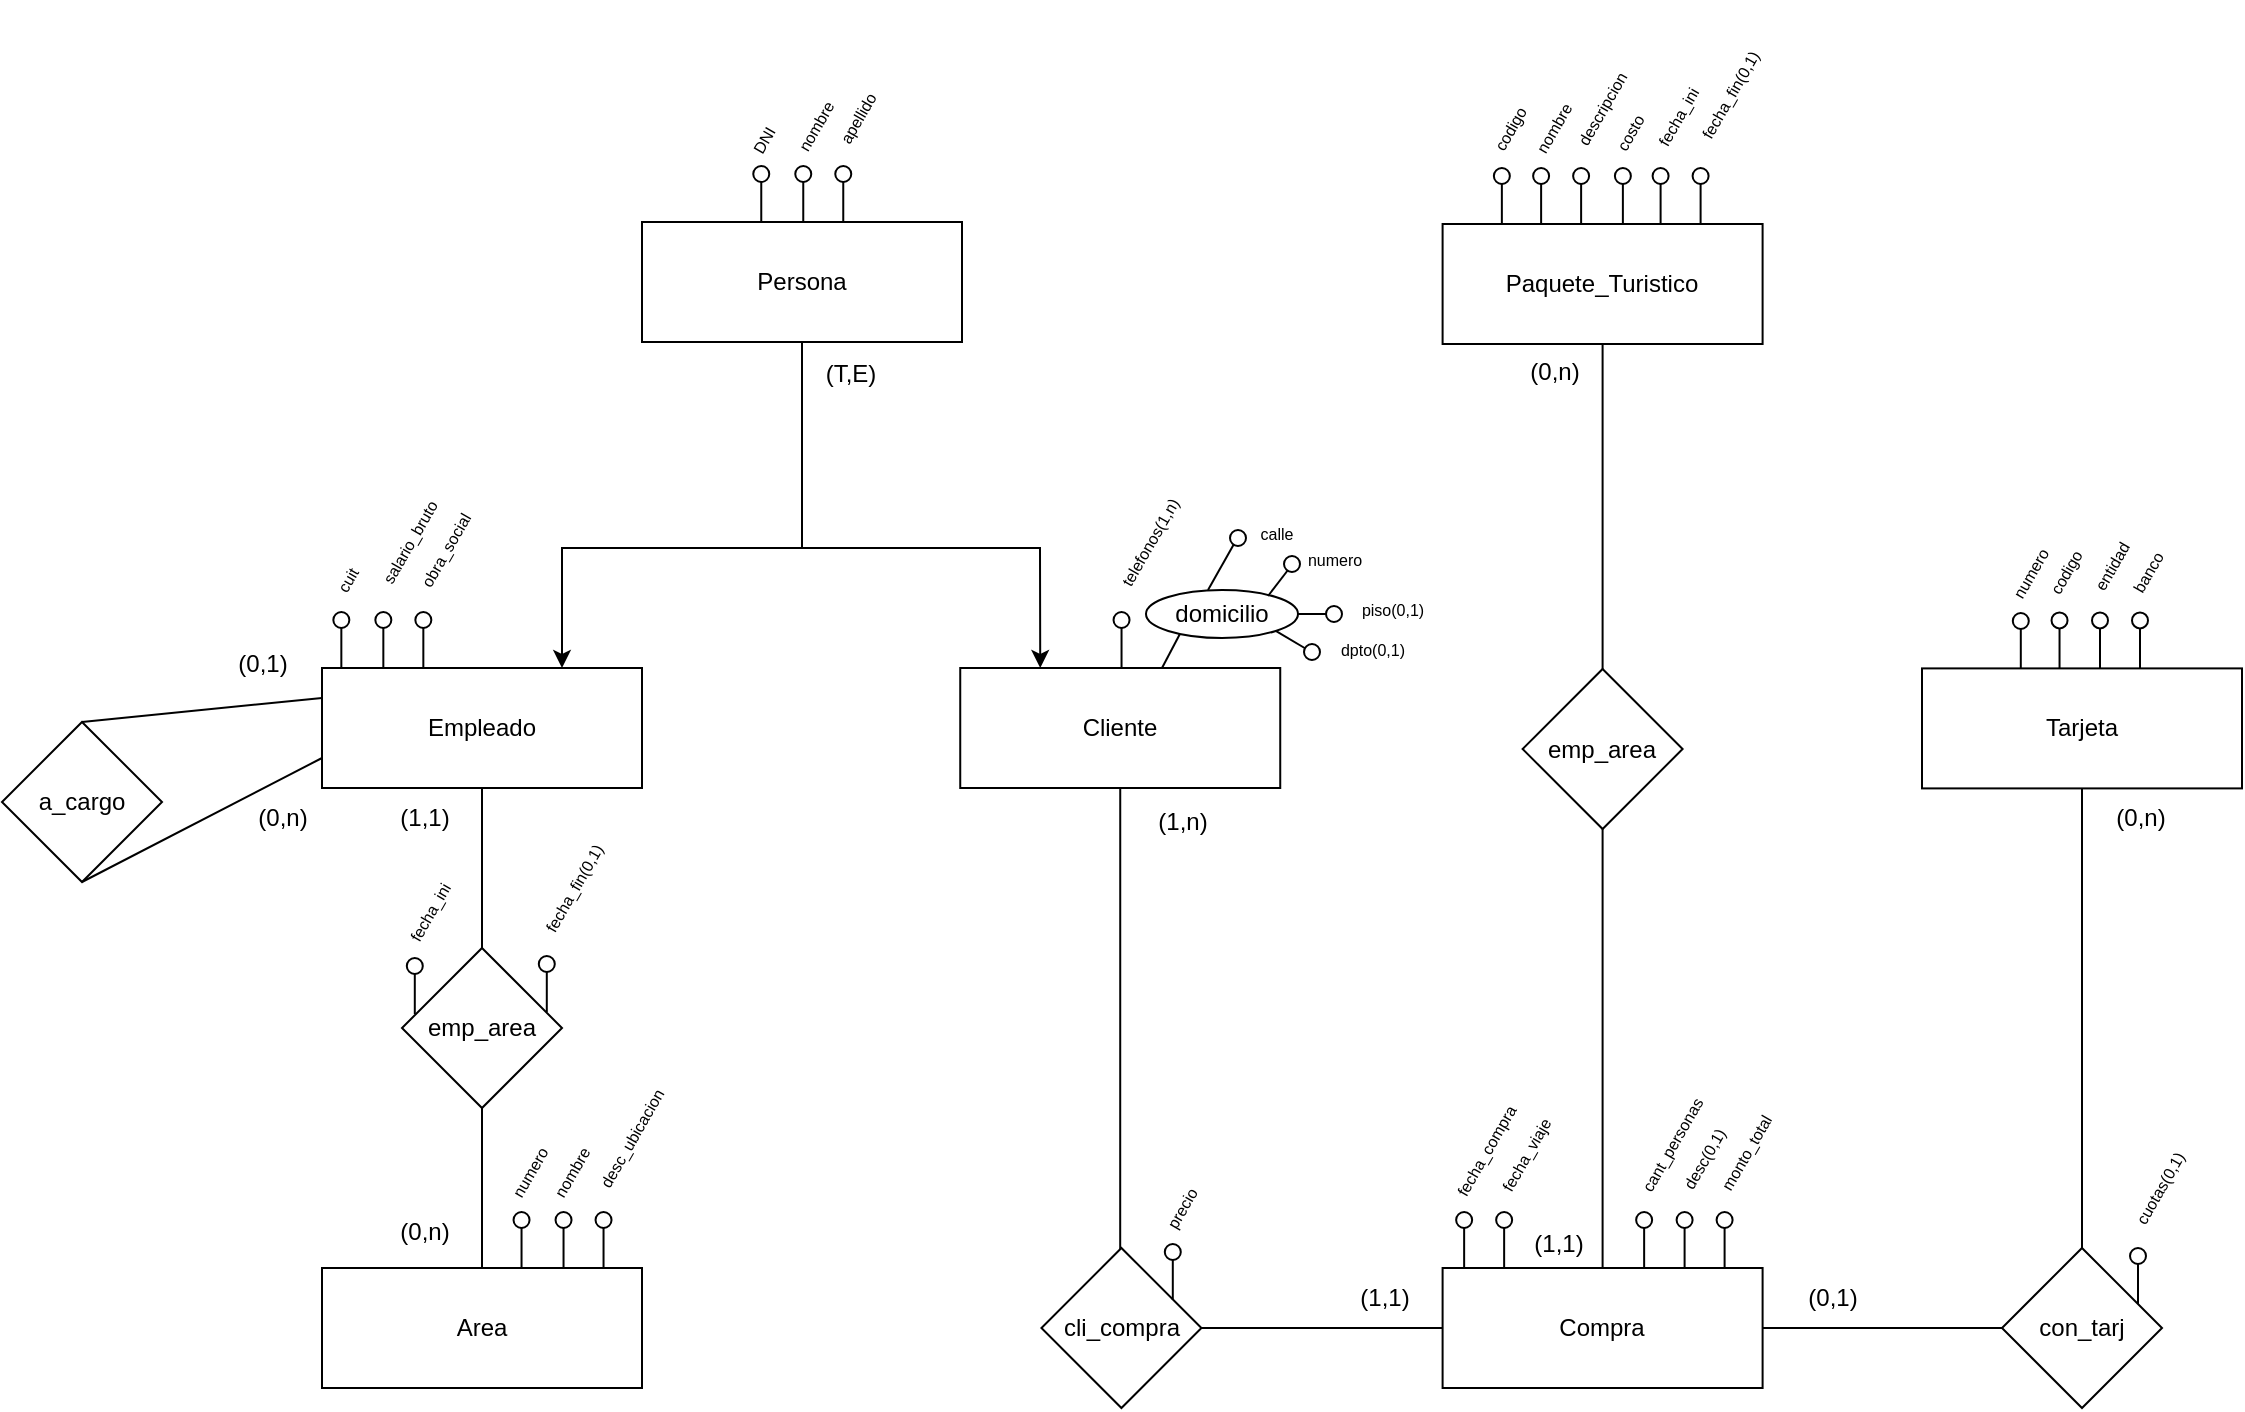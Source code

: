 <mxfile version="27.0.6">
  <diagram name="Page-1" id="GqUmpZvGIh4dHvEs5y8a">
    <mxGraphModel dx="1678" dy="2084" grid="1" gridSize="10" guides="1" tooltips="1" connect="1" arrows="1" fold="1" page="1" pageScale="1" pageWidth="850" pageHeight="1100" math="0" shadow="0">
      <root>
        <mxCell id="0" />
        <mxCell id="1" parent="0" />
        <mxCell id="zeorQwe3iclGi-jsm_hW-1" value="Persona" style="rounded=0;whiteSpace=wrap;html=1;" parent="1" vertex="1">
          <mxGeometry x="640.0" y="-823.0" width="160" height="60" as="geometry" />
        </mxCell>
        <mxCell id="zeorQwe3iclGi-jsm_hW-2" value="" style="group" parent="1" vertex="1" connectable="0">
          <mxGeometry x="695.63" y="-850.999" width="8" height="28" as="geometry" />
        </mxCell>
        <mxCell id="zeorQwe3iclGi-jsm_hW-3" value="" style="ellipse;whiteSpace=wrap;html=1;aspect=fixed;fillColor=light-dark(#FFFFFF,#FFFFFF);" parent="zeorQwe3iclGi-jsm_hW-2" vertex="1">
          <mxGeometry width="8" height="8" as="geometry" />
        </mxCell>
        <mxCell id="zeorQwe3iclGi-jsm_hW-4" style="edgeStyle=orthogonalEdgeStyle;rounded=0;orthogonalLoop=1;jettySize=auto;html=1;endArrow=none;startFill=0;" parent="zeorQwe3iclGi-jsm_hW-2" edge="1">
          <mxGeometry relative="1" as="geometry">
            <mxPoint x="4" y="28" as="targetPoint" />
            <mxPoint x="4" y="8" as="sourcePoint" />
          </mxGeometry>
        </mxCell>
        <mxCell id="zeorQwe3iclGi-jsm_hW-5" value="&lt;font style=&quot;font-size: 8px;&quot;&gt;DNI&lt;/font&gt;" style="text;html=1;align=center;verticalAlign=middle;resizable=0;points=[];autosize=1;strokeColor=none;fillColor=none;rotation=-60;" parent="1" vertex="1">
          <mxGeometry x="680.0" y="-878.999" width="40" height="30" as="geometry" />
        </mxCell>
        <mxCell id="zeorQwe3iclGi-jsm_hW-10" value="" style="group" parent="1" vertex="1" connectable="0">
          <mxGeometry x="716.63" y="-850.999" width="8" height="28" as="geometry" />
        </mxCell>
        <mxCell id="zeorQwe3iclGi-jsm_hW-11" value="" style="ellipse;whiteSpace=wrap;html=1;aspect=fixed;" parent="zeorQwe3iclGi-jsm_hW-10" vertex="1">
          <mxGeometry width="8" height="8" as="geometry" />
        </mxCell>
        <mxCell id="zeorQwe3iclGi-jsm_hW-12" style="edgeStyle=orthogonalEdgeStyle;rounded=0;orthogonalLoop=1;jettySize=auto;html=1;endArrow=none;startFill=0;" parent="zeorQwe3iclGi-jsm_hW-10" edge="1">
          <mxGeometry relative="1" as="geometry">
            <mxPoint x="4" y="28" as="targetPoint" />
            <mxPoint x="4" y="8" as="sourcePoint" />
          </mxGeometry>
        </mxCell>
        <mxCell id="zeorQwe3iclGi-jsm_hW-13" value="" style="group" parent="1" vertex="1" connectable="0">
          <mxGeometry x="736.63" y="-850.999" width="8" height="28" as="geometry" />
        </mxCell>
        <mxCell id="zeorQwe3iclGi-jsm_hW-14" value="" style="ellipse;whiteSpace=wrap;html=1;aspect=fixed;" parent="zeorQwe3iclGi-jsm_hW-13" vertex="1">
          <mxGeometry width="8" height="8" as="geometry" />
        </mxCell>
        <mxCell id="zeorQwe3iclGi-jsm_hW-15" style="edgeStyle=orthogonalEdgeStyle;rounded=0;orthogonalLoop=1;jettySize=auto;html=1;endArrow=none;startFill=0;" parent="zeorQwe3iclGi-jsm_hW-13" edge="1">
          <mxGeometry relative="1" as="geometry">
            <mxPoint x="4" y="28" as="targetPoint" />
            <mxPoint x="4" y="8" as="sourcePoint" />
          </mxGeometry>
        </mxCell>
        <mxCell id="zeorQwe3iclGi-jsm_hW-16" value="&lt;font style=&quot;font-size: 8px;&quot;&gt;nombre&lt;/font&gt;" style="text;html=1;align=center;verticalAlign=middle;resizable=0;points=[];autosize=1;strokeColor=none;fillColor=none;rotation=-60;" parent="1" vertex="1">
          <mxGeometry x="701.0" y="-886.019" width="50" height="30" as="geometry" />
        </mxCell>
        <mxCell id="zeorQwe3iclGi-jsm_hW-17" value="&lt;font style=&quot;font-size: 8px;&quot;&gt;apellido&lt;/font&gt;" style="text;html=1;align=center;verticalAlign=middle;resizable=0;points=[];autosize=1;strokeColor=none;fillColor=none;rotation=-60;" parent="1" vertex="1">
          <mxGeometry x="717.0" y="-889.999" width="60" height="30" as="geometry" />
        </mxCell>
        <mxCell id="SNxEm5c5hE_o6_JuFN__-121" style="edgeStyle=orthogonalEdgeStyle;rounded=0;orthogonalLoop=1;jettySize=auto;html=1;entryX=0.5;entryY=0;entryDx=0;entryDy=0;endArrow=none;startFill=0;" edge="1" parent="1" source="SNxEm5c5hE_o6_JuFN__-1" target="SNxEm5c5hE_o6_JuFN__-120">
          <mxGeometry relative="1" as="geometry" />
        </mxCell>
        <mxCell id="SNxEm5c5hE_o6_JuFN__-1" value="Paquete_Turistico" style="rounded=0;whiteSpace=wrap;html=1;" vertex="1" parent="1">
          <mxGeometry x="1040.3" y="-822" width="160" height="60" as="geometry" />
        </mxCell>
        <mxCell id="SNxEm5c5hE_o6_JuFN__-2" value="" style="group" vertex="1" connectable="0" parent="1">
          <mxGeometry x="1065.93" y="-849.999" width="8" height="28" as="geometry" />
        </mxCell>
        <mxCell id="SNxEm5c5hE_o6_JuFN__-3" value="" style="ellipse;whiteSpace=wrap;html=1;aspect=fixed;fillColor=light-dark(#FFFFFF,#FFFFFF);" vertex="1" parent="SNxEm5c5hE_o6_JuFN__-2">
          <mxGeometry width="8" height="8" as="geometry" />
        </mxCell>
        <mxCell id="SNxEm5c5hE_o6_JuFN__-4" style="edgeStyle=orthogonalEdgeStyle;rounded=0;orthogonalLoop=1;jettySize=auto;html=1;endArrow=none;startFill=0;" edge="1" parent="SNxEm5c5hE_o6_JuFN__-2">
          <mxGeometry relative="1" as="geometry">
            <mxPoint x="4" y="28" as="targetPoint" />
            <mxPoint x="4" y="8" as="sourcePoint" />
          </mxGeometry>
        </mxCell>
        <mxCell id="SNxEm5c5hE_o6_JuFN__-5" value="&lt;font style=&quot;font-size: 8px;&quot;&gt;codigo&lt;/font&gt;" style="text;html=1;align=center;verticalAlign=middle;resizable=0;points=[];autosize=1;strokeColor=none;fillColor=none;rotation=-60;" vertex="1" parent="1">
          <mxGeometry x="1048.3" y="-884.999" width="50" height="30" as="geometry" />
        </mxCell>
        <mxCell id="SNxEm5c5hE_o6_JuFN__-6" value="" style="group" vertex="1" connectable="0" parent="1">
          <mxGeometry x="1085.56" y="-849.999" width="8" height="28" as="geometry" />
        </mxCell>
        <mxCell id="SNxEm5c5hE_o6_JuFN__-7" value="" style="ellipse;whiteSpace=wrap;html=1;aspect=fixed;" vertex="1" parent="SNxEm5c5hE_o6_JuFN__-6">
          <mxGeometry width="8" height="8" as="geometry" />
        </mxCell>
        <mxCell id="SNxEm5c5hE_o6_JuFN__-8" style="edgeStyle=orthogonalEdgeStyle;rounded=0;orthogonalLoop=1;jettySize=auto;html=1;endArrow=none;startFill=0;" edge="1" parent="SNxEm5c5hE_o6_JuFN__-6">
          <mxGeometry relative="1" as="geometry">
            <mxPoint x="4" y="28" as="targetPoint" />
            <mxPoint x="4" y="8" as="sourcePoint" />
          </mxGeometry>
        </mxCell>
        <mxCell id="SNxEm5c5hE_o6_JuFN__-9" value="" style="group" vertex="1" connectable="0" parent="1">
          <mxGeometry x="1105.56" y="-849.999" width="8" height="28" as="geometry" />
        </mxCell>
        <mxCell id="SNxEm5c5hE_o6_JuFN__-10" value="" style="ellipse;whiteSpace=wrap;html=1;aspect=fixed;" vertex="1" parent="SNxEm5c5hE_o6_JuFN__-9">
          <mxGeometry width="8" height="8" as="geometry" />
        </mxCell>
        <mxCell id="SNxEm5c5hE_o6_JuFN__-11" style="edgeStyle=orthogonalEdgeStyle;rounded=0;orthogonalLoop=1;jettySize=auto;html=1;endArrow=none;startFill=0;" edge="1" parent="SNxEm5c5hE_o6_JuFN__-9">
          <mxGeometry relative="1" as="geometry">
            <mxPoint x="4" y="28" as="targetPoint" />
            <mxPoint x="4" y="8" as="sourcePoint" />
          </mxGeometry>
        </mxCell>
        <mxCell id="SNxEm5c5hE_o6_JuFN__-12" value="&lt;font style=&quot;font-size: 8px;&quot;&gt;nombre&lt;/font&gt;" style="text;html=1;align=center;verticalAlign=middle;resizable=0;points=[];autosize=1;strokeColor=none;fillColor=none;rotation=-60;" vertex="1" parent="1">
          <mxGeometry x="1069.93" y="-885.019" width="50" height="30" as="geometry" />
        </mxCell>
        <mxCell id="SNxEm5c5hE_o6_JuFN__-13" value="&lt;font style=&quot;font-size: 8px;&quot;&gt;descripcion&lt;/font&gt;" style="text;html=1;align=center;verticalAlign=middle;resizable=0;points=[];autosize=1;strokeColor=none;fillColor=none;rotation=-60;" vertex="1" parent="1">
          <mxGeometry x="1079.3" y="-894.999" width="80" height="30" as="geometry" />
        </mxCell>
        <mxCell id="SNxEm5c5hE_o6_JuFN__-14" value="" style="group" vertex="1" connectable="0" parent="1">
          <mxGeometry x="1126.44" y="-850.0" width="8" height="28" as="geometry" />
        </mxCell>
        <mxCell id="SNxEm5c5hE_o6_JuFN__-15" value="" style="ellipse;whiteSpace=wrap;html=1;aspect=fixed;" vertex="1" parent="SNxEm5c5hE_o6_JuFN__-14">
          <mxGeometry width="8" height="8" as="geometry" />
        </mxCell>
        <mxCell id="SNxEm5c5hE_o6_JuFN__-16" style="edgeStyle=orthogonalEdgeStyle;rounded=0;orthogonalLoop=1;jettySize=auto;html=1;endArrow=none;startFill=0;" edge="1" parent="SNxEm5c5hE_o6_JuFN__-14">
          <mxGeometry relative="1" as="geometry">
            <mxPoint x="4" y="28" as="targetPoint" />
            <mxPoint x="4" y="8" as="sourcePoint" />
          </mxGeometry>
        </mxCell>
        <mxCell id="SNxEm5c5hE_o6_JuFN__-17" value="&lt;font style=&quot;font-size: 8px;&quot;&gt;costo&lt;/font&gt;" style="text;html=1;align=center;verticalAlign=middle;resizable=0;points=[];autosize=1;strokeColor=none;fillColor=none;rotation=-60;" vertex="1" parent="1">
          <mxGeometry x="1108.3" y="-882.999" width="50" height="30" as="geometry" />
        </mxCell>
        <mxCell id="SNxEm5c5hE_o6_JuFN__-18" value="" style="group" vertex="1" connectable="0" parent="1">
          <mxGeometry x="1145.3" y="-850" width="8" height="28" as="geometry" />
        </mxCell>
        <mxCell id="SNxEm5c5hE_o6_JuFN__-19" value="" style="ellipse;whiteSpace=wrap;html=1;aspect=fixed;" vertex="1" parent="SNxEm5c5hE_o6_JuFN__-18">
          <mxGeometry width="8" height="8" as="geometry" />
        </mxCell>
        <mxCell id="SNxEm5c5hE_o6_JuFN__-20" style="edgeStyle=orthogonalEdgeStyle;rounded=0;orthogonalLoop=1;jettySize=auto;html=1;endArrow=none;startFill=0;" edge="1" parent="SNxEm5c5hE_o6_JuFN__-18">
          <mxGeometry relative="1" as="geometry">
            <mxPoint x="4" y="28" as="targetPoint" />
            <mxPoint x="4" y="8" as="sourcePoint" />
          </mxGeometry>
        </mxCell>
        <mxCell id="SNxEm5c5hE_o6_JuFN__-22" value="" style="group" vertex="1" connectable="0" parent="1">
          <mxGeometry x="1165.3" y="-850" width="8" height="28" as="geometry" />
        </mxCell>
        <mxCell id="SNxEm5c5hE_o6_JuFN__-23" value="" style="ellipse;whiteSpace=wrap;html=1;aspect=fixed;" vertex="1" parent="SNxEm5c5hE_o6_JuFN__-22">
          <mxGeometry width="8" height="8" as="geometry" />
        </mxCell>
        <mxCell id="SNxEm5c5hE_o6_JuFN__-24" style="edgeStyle=orthogonalEdgeStyle;rounded=0;orthogonalLoop=1;jettySize=auto;html=1;endArrow=none;startFill=0;" edge="1" parent="SNxEm5c5hE_o6_JuFN__-22">
          <mxGeometry relative="1" as="geometry">
            <mxPoint x="4" y="28" as="targetPoint" />
            <mxPoint x="4" y="8" as="sourcePoint" />
          </mxGeometry>
        </mxCell>
        <mxCell id="SNxEm5c5hE_o6_JuFN__-25" value="&lt;font style=&quot;font-size: 8px;&quot;&gt;fecha_ini&lt;/font&gt;" style="text;html=1;align=center;verticalAlign=middle;resizable=0;points=[];autosize=1;strokeColor=none;fillColor=none;rotation=-60;" vertex="1" parent="1">
          <mxGeometry x="1122.3" y="-890.999" width="70" height="30" as="geometry" />
        </mxCell>
        <mxCell id="SNxEm5c5hE_o6_JuFN__-26" value="&lt;font style=&quot;font-size: 8px;&quot;&gt;fecha_fin(0,1)&lt;/font&gt;" style="text;html=1;align=center;verticalAlign=middle;resizable=0;points=[];autosize=1;strokeColor=none;fillColor=none;rotation=-60;" vertex="1" parent="1">
          <mxGeometry x="1138.3" y="-901.999" width="90" height="30" as="geometry" />
        </mxCell>
        <mxCell id="SNxEm5c5hE_o6_JuFN__-27" value="Empleado" style="rounded=0;whiteSpace=wrap;html=1;" vertex="1" parent="1">
          <mxGeometry x="480" y="-600" width="160" height="60" as="geometry" />
        </mxCell>
        <mxCell id="SNxEm5c5hE_o6_JuFN__-28" value="" style="group" vertex="1" connectable="0" parent="1">
          <mxGeometry x="485.67" y="-627.998" width="8" height="28" as="geometry" />
        </mxCell>
        <mxCell id="SNxEm5c5hE_o6_JuFN__-29" value="" style="ellipse;whiteSpace=wrap;html=1;aspect=fixed;fillColor=light-dark(#FFFFFF,#FFFFFF);" vertex="1" parent="SNxEm5c5hE_o6_JuFN__-28">
          <mxGeometry width="8" height="8" as="geometry" />
        </mxCell>
        <mxCell id="SNxEm5c5hE_o6_JuFN__-30" style="edgeStyle=orthogonalEdgeStyle;rounded=0;orthogonalLoop=1;jettySize=auto;html=1;endArrow=none;startFill=0;" edge="1" parent="SNxEm5c5hE_o6_JuFN__-28">
          <mxGeometry relative="1" as="geometry">
            <mxPoint x="4" y="28" as="targetPoint" />
            <mxPoint x="4" y="8" as="sourcePoint" />
          </mxGeometry>
        </mxCell>
        <mxCell id="SNxEm5c5hE_o6_JuFN__-31" value="&lt;font style=&quot;font-size: 8px;&quot;&gt;cuit&lt;/font&gt;" style="text;html=1;align=center;verticalAlign=middle;resizable=0;points=[];autosize=1;strokeColor=none;fillColor=none;rotation=-60;" vertex="1" parent="1">
          <mxGeometry x="471.9" y="-658.998" width="40" height="30" as="geometry" />
        </mxCell>
        <mxCell id="SNxEm5c5hE_o6_JuFN__-32" value="" style="group" vertex="1" connectable="0" parent="1">
          <mxGeometry x="506.67" y="-627.998" width="8" height="28" as="geometry" />
        </mxCell>
        <mxCell id="SNxEm5c5hE_o6_JuFN__-33" value="" style="ellipse;whiteSpace=wrap;html=1;aspect=fixed;" vertex="1" parent="SNxEm5c5hE_o6_JuFN__-32">
          <mxGeometry width="8" height="8" as="geometry" />
        </mxCell>
        <mxCell id="SNxEm5c5hE_o6_JuFN__-34" style="edgeStyle=orthogonalEdgeStyle;rounded=0;orthogonalLoop=1;jettySize=auto;html=1;endArrow=none;startFill=0;" edge="1" parent="SNxEm5c5hE_o6_JuFN__-32">
          <mxGeometry relative="1" as="geometry">
            <mxPoint x="4" y="28" as="targetPoint" />
            <mxPoint x="4" y="8" as="sourcePoint" />
          </mxGeometry>
        </mxCell>
        <mxCell id="SNxEm5c5hE_o6_JuFN__-35" value="" style="group" vertex="1" connectable="0" parent="1">
          <mxGeometry x="526.67" y="-627.998" width="8" height="28" as="geometry" />
        </mxCell>
        <mxCell id="SNxEm5c5hE_o6_JuFN__-36" value="" style="ellipse;whiteSpace=wrap;html=1;aspect=fixed;" vertex="1" parent="SNxEm5c5hE_o6_JuFN__-35">
          <mxGeometry width="8" height="8" as="geometry" />
        </mxCell>
        <mxCell id="SNxEm5c5hE_o6_JuFN__-37" style="edgeStyle=orthogonalEdgeStyle;rounded=0;orthogonalLoop=1;jettySize=auto;html=1;endArrow=none;startFill=0;" edge="1" parent="SNxEm5c5hE_o6_JuFN__-35">
          <mxGeometry relative="1" as="geometry">
            <mxPoint x="4" y="28" as="targetPoint" />
            <mxPoint x="4" y="8" as="sourcePoint" />
          </mxGeometry>
        </mxCell>
        <mxCell id="SNxEm5c5hE_o6_JuFN__-38" value="&lt;font style=&quot;font-size: 8px;&quot;&gt;salario_bruto&lt;/font&gt;" style="text;html=1;align=center;verticalAlign=middle;resizable=0;points=[];autosize=1;strokeColor=none;fillColor=none;rotation=-60;" vertex="1" parent="1">
          <mxGeometry x="477.9" y="-677.998" width="90" height="30" as="geometry" />
        </mxCell>
        <mxCell id="SNxEm5c5hE_o6_JuFN__-39" value="&lt;font style=&quot;font-size: 8px;&quot;&gt;obra_social&lt;/font&gt;" style="text;html=1;align=center;verticalAlign=middle;resizable=0;points=[];autosize=1;strokeColor=none;fillColor=none;rotation=-60;" vertex="1" parent="1">
          <mxGeometry x="500.9" y="-673.998" width="80" height="30" as="geometry" />
        </mxCell>
        <mxCell id="SNxEm5c5hE_o6_JuFN__-44" style="edgeStyle=orthogonalEdgeStyle;rounded=0;orthogonalLoop=1;jettySize=auto;html=1;entryX=0.5;entryY=1;entryDx=0;entryDy=0;endArrow=none;startFill=0;" edge="1" parent="1" source="SNxEm5c5hE_o6_JuFN__-41" target="SNxEm5c5hE_o6_JuFN__-42">
          <mxGeometry relative="1" as="geometry" />
        </mxCell>
        <mxCell id="SNxEm5c5hE_o6_JuFN__-41" value="Area" style="rounded=0;whiteSpace=wrap;html=1;" vertex="1" parent="1">
          <mxGeometry x="480" y="-300" width="160" height="60" as="geometry" />
        </mxCell>
        <mxCell id="SNxEm5c5hE_o6_JuFN__-53" style="edgeStyle=orthogonalEdgeStyle;rounded=0;orthogonalLoop=1;jettySize=auto;html=1;entryX=0.5;entryY=1;entryDx=0;entryDy=0;endArrow=none;startFill=0;" edge="1" parent="1" source="SNxEm5c5hE_o6_JuFN__-42" target="SNxEm5c5hE_o6_JuFN__-27">
          <mxGeometry relative="1" as="geometry" />
        </mxCell>
        <mxCell id="SNxEm5c5hE_o6_JuFN__-42" value="emp_area" style="rhombus;whiteSpace=wrap;html=1;" vertex="1" parent="1">
          <mxGeometry x="520" y="-460" width="80" height="80" as="geometry" />
        </mxCell>
        <mxCell id="SNxEm5c5hE_o6_JuFN__-45" value="" style="group" vertex="1" connectable="0" parent="1">
          <mxGeometry x="588.4" y="-455.999" width="8" height="28" as="geometry" />
        </mxCell>
        <mxCell id="SNxEm5c5hE_o6_JuFN__-46" value="" style="ellipse;whiteSpace=wrap;html=1;aspect=fixed;" vertex="1" parent="SNxEm5c5hE_o6_JuFN__-45">
          <mxGeometry width="8" height="8" as="geometry" />
        </mxCell>
        <mxCell id="SNxEm5c5hE_o6_JuFN__-47" style="edgeStyle=orthogonalEdgeStyle;rounded=0;orthogonalLoop=1;jettySize=auto;html=1;endArrow=none;startFill=0;" edge="1" parent="SNxEm5c5hE_o6_JuFN__-45">
          <mxGeometry relative="1" as="geometry">
            <mxPoint x="4" y="28" as="targetPoint" />
            <mxPoint x="4" y="8" as="sourcePoint" />
          </mxGeometry>
        </mxCell>
        <mxCell id="SNxEm5c5hE_o6_JuFN__-48" value="" style="group" vertex="1" connectable="0" parent="1">
          <mxGeometry x="522.4" y="-454.999" width="8" height="28" as="geometry" />
        </mxCell>
        <mxCell id="SNxEm5c5hE_o6_JuFN__-49" value="" style="ellipse;whiteSpace=wrap;html=1;aspect=fixed;" vertex="1" parent="SNxEm5c5hE_o6_JuFN__-48">
          <mxGeometry width="8" height="8" as="geometry" />
        </mxCell>
        <mxCell id="SNxEm5c5hE_o6_JuFN__-50" style="edgeStyle=orthogonalEdgeStyle;rounded=0;orthogonalLoop=1;jettySize=auto;html=1;endArrow=none;startFill=0;" edge="1" parent="SNxEm5c5hE_o6_JuFN__-48">
          <mxGeometry relative="1" as="geometry">
            <mxPoint x="4" y="28" as="targetPoint" />
            <mxPoint x="4" y="8" as="sourcePoint" />
          </mxGeometry>
        </mxCell>
        <mxCell id="SNxEm5c5hE_o6_JuFN__-51" value="&lt;font style=&quot;font-size: 8px;&quot;&gt;fecha_ini&lt;/font&gt;" style="text;html=1;align=center;verticalAlign=middle;resizable=0;points=[];autosize=1;strokeColor=none;fillColor=none;rotation=-60;" vertex="1" parent="1">
          <mxGeometry x="498.0" y="-492.999" width="70" height="30" as="geometry" />
        </mxCell>
        <mxCell id="SNxEm5c5hE_o6_JuFN__-52" value="&lt;font style=&quot;font-size: 8px;&quot;&gt;fecha_fin(0,1)&lt;/font&gt;" style="text;html=1;align=center;verticalAlign=middle;resizable=0;points=[];autosize=1;strokeColor=none;fillColor=none;rotation=-60;" vertex="1" parent="1">
          <mxGeometry x="560.0" y="-504.999" width="90" height="30" as="geometry" />
        </mxCell>
        <mxCell id="SNxEm5c5hE_o6_JuFN__-54" value="" style="group" vertex="1" connectable="0" parent="1">
          <mxGeometry x="575.77" y="-327.999" width="8" height="28" as="geometry" />
        </mxCell>
        <mxCell id="SNxEm5c5hE_o6_JuFN__-55" value="" style="ellipse;whiteSpace=wrap;html=1;aspect=fixed;fillColor=light-dark(#FFFFFF,#FFFFFF);" vertex="1" parent="SNxEm5c5hE_o6_JuFN__-54">
          <mxGeometry width="8" height="8" as="geometry" />
        </mxCell>
        <mxCell id="SNxEm5c5hE_o6_JuFN__-56" style="edgeStyle=orthogonalEdgeStyle;rounded=0;orthogonalLoop=1;jettySize=auto;html=1;endArrow=none;startFill=0;" edge="1" parent="SNxEm5c5hE_o6_JuFN__-54">
          <mxGeometry relative="1" as="geometry">
            <mxPoint x="4" y="28" as="targetPoint" />
            <mxPoint x="4" y="8" as="sourcePoint" />
          </mxGeometry>
        </mxCell>
        <mxCell id="SNxEm5c5hE_o6_JuFN__-57" value="&lt;font style=&quot;font-size: 8px;&quot;&gt;numero&lt;/font&gt;" style="text;html=1;align=center;verticalAlign=middle;resizable=0;points=[];autosize=1;strokeColor=none;fillColor=none;rotation=-60;" vertex="1" parent="1">
          <mxGeometry x="558.0" y="-362.999" width="50" height="30" as="geometry" />
        </mxCell>
        <mxCell id="SNxEm5c5hE_o6_JuFN__-58" value="" style="group" vertex="1" connectable="0" parent="1">
          <mxGeometry x="596.77" y="-327.999" width="8" height="28" as="geometry" />
        </mxCell>
        <mxCell id="SNxEm5c5hE_o6_JuFN__-59" value="" style="ellipse;whiteSpace=wrap;html=1;aspect=fixed;fillColor=light-dark(#FFFFFF,#FFFFFF);" vertex="1" parent="SNxEm5c5hE_o6_JuFN__-58">
          <mxGeometry width="8" height="8" as="geometry" />
        </mxCell>
        <mxCell id="SNxEm5c5hE_o6_JuFN__-60" style="edgeStyle=orthogonalEdgeStyle;rounded=0;orthogonalLoop=1;jettySize=auto;html=1;endArrow=none;startFill=0;" edge="1" parent="SNxEm5c5hE_o6_JuFN__-58">
          <mxGeometry relative="1" as="geometry">
            <mxPoint x="4" y="28" as="targetPoint" />
            <mxPoint x="4" y="8" as="sourcePoint" />
          </mxGeometry>
        </mxCell>
        <mxCell id="SNxEm5c5hE_o6_JuFN__-61" value="" style="group" vertex="1" connectable="0" parent="1">
          <mxGeometry x="616.77" y="-327.999" width="8" height="28" as="geometry" />
        </mxCell>
        <mxCell id="SNxEm5c5hE_o6_JuFN__-62" value="" style="ellipse;whiteSpace=wrap;html=1;aspect=fixed;" vertex="1" parent="SNxEm5c5hE_o6_JuFN__-61">
          <mxGeometry width="8" height="8" as="geometry" />
        </mxCell>
        <mxCell id="SNxEm5c5hE_o6_JuFN__-63" style="edgeStyle=orthogonalEdgeStyle;rounded=0;orthogonalLoop=1;jettySize=auto;html=1;endArrow=none;startFill=0;" edge="1" parent="SNxEm5c5hE_o6_JuFN__-61">
          <mxGeometry relative="1" as="geometry">
            <mxPoint x="4" y="28" as="targetPoint" />
            <mxPoint x="4" y="8" as="sourcePoint" />
          </mxGeometry>
        </mxCell>
        <mxCell id="SNxEm5c5hE_o6_JuFN__-64" value="&lt;font style=&quot;font-size: 8px;&quot;&gt;nombre&lt;/font&gt;" style="text;html=1;align=center;verticalAlign=middle;resizable=0;points=[];autosize=1;strokeColor=none;fillColor=none;rotation=-60;" vertex="1" parent="1">
          <mxGeometry x="579.0" y="-362.999" width="50" height="30" as="geometry" />
        </mxCell>
        <mxCell id="SNxEm5c5hE_o6_JuFN__-65" value="&lt;font style=&quot;font-size: 8px;&quot;&gt;desc_ubicacion&lt;/font&gt;" style="text;html=1;align=center;verticalAlign=middle;resizable=0;points=[];autosize=1;strokeColor=none;fillColor=none;rotation=-60;" vertex="1" parent="1">
          <mxGeometry x="589.0" y="-379.999" width="90" height="30" as="geometry" />
        </mxCell>
        <mxCell id="SNxEm5c5hE_o6_JuFN__-66" value="a_cargo" style="rhombus;whiteSpace=wrap;html=1;" vertex="1" parent="1">
          <mxGeometry x="320" y="-573" width="80" height="80" as="geometry" />
        </mxCell>
        <mxCell id="SNxEm5c5hE_o6_JuFN__-67" value="" style="endArrow=none;html=1;rounded=0;exitX=0.5;exitY=1;exitDx=0;exitDy=0;entryX=0;entryY=0.75;entryDx=0;entryDy=0;" edge="1" parent="1" source="SNxEm5c5hE_o6_JuFN__-66" target="SNxEm5c5hE_o6_JuFN__-27">
          <mxGeometry width="50" height="50" relative="1" as="geometry">
            <mxPoint x="570" y="-510" as="sourcePoint" />
            <mxPoint x="620" y="-560" as="targetPoint" />
          </mxGeometry>
        </mxCell>
        <mxCell id="SNxEm5c5hE_o6_JuFN__-68" value="" style="endArrow=none;html=1;rounded=0;exitX=0.5;exitY=0;exitDx=0;exitDy=0;entryX=0;entryY=0.25;entryDx=0;entryDy=0;" edge="1" parent="1" source="SNxEm5c5hE_o6_JuFN__-66" target="SNxEm5c5hE_o6_JuFN__-27">
          <mxGeometry width="50" height="50" relative="1" as="geometry">
            <mxPoint x="570" y="-510" as="sourcePoint" />
            <mxPoint x="620" y="-560" as="targetPoint" />
          </mxGeometry>
        </mxCell>
        <mxCell id="SNxEm5c5hE_o6_JuFN__-69" value="(1,1)" style="text;html=1;align=center;verticalAlign=middle;resizable=0;points=[];autosize=1;strokeColor=none;fillColor=none;" vertex="1" parent="1">
          <mxGeometry x="501" y="-540" width="60" height="30" as="geometry" />
        </mxCell>
        <mxCell id="SNxEm5c5hE_o6_JuFN__-70" value="(0,n)" style="text;html=1;align=center;verticalAlign=middle;resizable=0;points=[];autosize=1;strokeColor=none;fillColor=none;" vertex="1" parent="1">
          <mxGeometry x="501" y="-333" width="60" height="30" as="geometry" />
        </mxCell>
        <mxCell id="SNxEm5c5hE_o6_JuFN__-71" value="(0,1)" style="text;html=1;align=center;verticalAlign=middle;resizable=0;points=[];autosize=1;strokeColor=none;fillColor=none;" vertex="1" parent="1">
          <mxGeometry x="420" y="-617" width="60" height="30" as="geometry" />
        </mxCell>
        <mxCell id="SNxEm5c5hE_o6_JuFN__-72" value="(0,n)" style="text;html=1;align=center;verticalAlign=middle;resizable=0;points=[];autosize=1;strokeColor=none;fillColor=none;" vertex="1" parent="1">
          <mxGeometry x="430" y="-540" width="60" height="30" as="geometry" />
        </mxCell>
        <mxCell id="SNxEm5c5hE_o6_JuFN__-123" style="edgeStyle=orthogonalEdgeStyle;rounded=0;orthogonalLoop=1;jettySize=auto;html=1;entryX=0;entryY=0.5;entryDx=0;entryDy=0;exitX=0.5;exitY=1;exitDx=0;exitDy=0;endArrow=none;startFill=0;" edge="1" parent="1" source="SNxEm5c5hE_o6_JuFN__-73" target="SNxEm5c5hE_o6_JuFN__-99">
          <mxGeometry relative="1" as="geometry" />
        </mxCell>
        <mxCell id="SNxEm5c5hE_o6_JuFN__-73" value="Cliente" style="rounded=0;whiteSpace=wrap;html=1;" vertex="1" parent="1">
          <mxGeometry x="799.12" y="-600" width="160" height="60" as="geometry" />
        </mxCell>
        <mxCell id="SNxEm5c5hE_o6_JuFN__-74" value="" style="endArrow=classic;startArrow=classic;html=1;rounded=0;exitX=0.75;exitY=0;exitDx=0;exitDy=0;entryX=0.25;entryY=0;entryDx=0;entryDy=0;" edge="1" parent="1" source="SNxEm5c5hE_o6_JuFN__-27" target="SNxEm5c5hE_o6_JuFN__-73">
          <mxGeometry width="50" height="50" relative="1" as="geometry">
            <mxPoint x="690" y="-640" as="sourcePoint" />
            <mxPoint x="740" y="-690" as="targetPoint" />
            <Array as="points">
              <mxPoint x="600" y="-660" />
              <mxPoint x="839" y="-660" />
            </Array>
          </mxGeometry>
        </mxCell>
        <mxCell id="SNxEm5c5hE_o6_JuFN__-75" value="" style="endArrow=none;html=1;rounded=0;entryX=0.5;entryY=1;entryDx=0;entryDy=0;" edge="1" parent="1" target="zeorQwe3iclGi-jsm_hW-1">
          <mxGeometry width="50" height="50" relative="1" as="geometry">
            <mxPoint x="720" y="-660" as="sourcePoint" />
            <mxPoint x="740" y="-690" as="targetPoint" />
          </mxGeometry>
        </mxCell>
        <mxCell id="SNxEm5c5hE_o6_JuFN__-76" value="(T,E)" style="text;html=1;align=center;verticalAlign=middle;resizable=0;points=[];autosize=1;strokeColor=none;fillColor=none;" vertex="1" parent="1">
          <mxGeometry x="714" y="-762" width="60" height="30" as="geometry" />
        </mxCell>
        <mxCell id="SNxEm5c5hE_o6_JuFN__-77" value="" style="endArrow=none;html=1;rounded=0;" edge="1" parent="1">
          <mxGeometry width="50" height="50" relative="1" as="geometry">
            <mxPoint x="900.0" y="-600.001" as="sourcePoint" />
            <mxPoint x="910.0" y="-619.041" as="targetPoint" />
          </mxGeometry>
        </mxCell>
        <mxCell id="SNxEm5c5hE_o6_JuFN__-78" value="domicilio" style="ellipse;whiteSpace=wrap;html=1;" vertex="1" parent="1">
          <mxGeometry x="892.0" y="-639.001" width="76" height="24" as="geometry" />
        </mxCell>
        <mxCell id="SNxEm5c5hE_o6_JuFN__-79" value="" style="endArrow=none;html=1;rounded=0;exitX=0.75;exitY=0;exitDx=0;exitDy=0;" edge="1" parent="1">
          <mxGeometry width="50" height="50" relative="1" as="geometry">
            <mxPoint x="923.0" y="-639.001" as="sourcePoint" />
            <mxPoint x="936.0" y="-662.001" as="targetPoint" />
          </mxGeometry>
        </mxCell>
        <mxCell id="SNxEm5c5hE_o6_JuFN__-80" value="" style="endArrow=none;html=1;rounded=0;exitX=0.75;exitY=0;exitDx=0;exitDy=0;" edge="1" parent="1">
          <mxGeometry width="50" height="50" relative="1" as="geometry">
            <mxPoint x="953.0" y="-636.001" as="sourcePoint" />
            <mxPoint x="963.0" y="-649.001" as="targetPoint" />
          </mxGeometry>
        </mxCell>
        <mxCell id="SNxEm5c5hE_o6_JuFN__-81" value="" style="endArrow=none;html=1;rounded=0;exitX=1;exitY=0.5;exitDx=0;exitDy=0;" edge="1" source="SNxEm5c5hE_o6_JuFN__-78" parent="1">
          <mxGeometry width="50" height="50" relative="1" as="geometry">
            <mxPoint x="968.0" y="-615.001" as="sourcePoint" />
            <mxPoint x="983.0" y="-627.001" as="targetPoint" />
          </mxGeometry>
        </mxCell>
        <mxCell id="SNxEm5c5hE_o6_JuFN__-82" value="" style="endArrow=none;html=1;rounded=0;entryX=1;entryY=1;entryDx=0;entryDy=0;" edge="1" target="SNxEm5c5hE_o6_JuFN__-78" parent="1">
          <mxGeometry width="50" height="50" relative="1" as="geometry">
            <mxPoint x="973.0" y="-609.001" as="sourcePoint" />
            <mxPoint x="963.0" y="-629.001" as="targetPoint" />
          </mxGeometry>
        </mxCell>
        <mxCell id="SNxEm5c5hE_o6_JuFN__-83" value="" style="group" vertex="1" connectable="0" parent="1">
          <mxGeometry x="934.0" y="-669.0" width="8" height="28" as="geometry" />
        </mxCell>
        <mxCell id="SNxEm5c5hE_o6_JuFN__-84" value="" style="ellipse;whiteSpace=wrap;html=1;aspect=fixed;" vertex="1" parent="SNxEm5c5hE_o6_JuFN__-83">
          <mxGeometry width="8" height="8" as="geometry" />
        </mxCell>
        <mxCell id="SNxEm5c5hE_o6_JuFN__-85" value="" style="group" vertex="1" connectable="0" parent="1">
          <mxGeometry x="961.0" y="-656.0" width="8" height="28" as="geometry" />
        </mxCell>
        <mxCell id="SNxEm5c5hE_o6_JuFN__-86" value="" style="ellipse;whiteSpace=wrap;html=1;aspect=fixed;" vertex="1" parent="SNxEm5c5hE_o6_JuFN__-85">
          <mxGeometry width="8" height="8" as="geometry" />
        </mxCell>
        <mxCell id="SNxEm5c5hE_o6_JuFN__-87" value="" style="group" vertex="1" connectable="0" parent="1">
          <mxGeometry x="982.0" y="-631.0" width="8" height="28" as="geometry" />
        </mxCell>
        <mxCell id="SNxEm5c5hE_o6_JuFN__-88" value="" style="ellipse;whiteSpace=wrap;html=1;aspect=fixed;" vertex="1" parent="SNxEm5c5hE_o6_JuFN__-87">
          <mxGeometry width="8" height="8" as="geometry" />
        </mxCell>
        <mxCell id="SNxEm5c5hE_o6_JuFN__-89" value="" style="group" vertex="1" connectable="0" parent="1">
          <mxGeometry x="971.0" y="-612.0" width="8" height="28" as="geometry" />
        </mxCell>
        <mxCell id="SNxEm5c5hE_o6_JuFN__-90" value="" style="ellipse;whiteSpace=wrap;html=1;aspect=fixed;" vertex="1" parent="SNxEm5c5hE_o6_JuFN__-89">
          <mxGeometry width="8" height="8" as="geometry" />
        </mxCell>
        <mxCell id="SNxEm5c5hE_o6_JuFN__-91" value="&lt;font style=&quot;font-size: 8px;&quot;&gt;calle&lt;/font&gt;" style="text;html=1;align=center;verticalAlign=middle;resizable=0;points=[];autosize=1;strokeColor=none;fillColor=none;rotation=0;" vertex="1" parent="1">
          <mxGeometry x="932.0" y="-683.0" width="50" height="30" as="geometry" />
        </mxCell>
        <mxCell id="SNxEm5c5hE_o6_JuFN__-92" value="&lt;font style=&quot;font-size: 8px;&quot;&gt;numero&lt;/font&gt;" style="text;html=1;align=center;verticalAlign=middle;resizable=0;points=[];autosize=1;strokeColor=none;fillColor=none;rotation=0;" vertex="1" parent="1">
          <mxGeometry x="961.0" y="-670.0" width="50" height="30" as="geometry" />
        </mxCell>
        <mxCell id="SNxEm5c5hE_o6_JuFN__-93" value="&lt;font style=&quot;font-size: 8px;&quot;&gt;piso(0,1)&lt;/font&gt;" style="text;html=1;align=center;verticalAlign=middle;resizable=0;points=[];autosize=1;strokeColor=none;fillColor=none;rotation=0;" vertex="1" parent="1">
          <mxGeometry x="980.0" y="-645.0" width="70" height="30" as="geometry" />
        </mxCell>
        <mxCell id="SNxEm5c5hE_o6_JuFN__-94" value="&lt;font style=&quot;font-size: 8px;&quot;&gt;dpto(0,1)&lt;/font&gt;" style="text;html=1;align=center;verticalAlign=middle;resizable=0;points=[];autosize=1;strokeColor=none;fillColor=none;rotation=0;" vertex="1" parent="1">
          <mxGeometry x="970.0" y="-625.2" width="70" height="30" as="geometry" />
        </mxCell>
        <mxCell id="SNxEm5c5hE_o6_JuFN__-95" value="" style="group" vertex="1" connectable="0" parent="1">
          <mxGeometry x="875.77" y="-627.999" width="8" height="28" as="geometry" />
        </mxCell>
        <mxCell id="SNxEm5c5hE_o6_JuFN__-96" value="" style="ellipse;whiteSpace=wrap;html=1;aspect=fixed;" vertex="1" parent="SNxEm5c5hE_o6_JuFN__-95">
          <mxGeometry width="8" height="8" as="geometry" />
        </mxCell>
        <mxCell id="SNxEm5c5hE_o6_JuFN__-97" style="edgeStyle=orthogonalEdgeStyle;rounded=0;orthogonalLoop=1;jettySize=auto;html=1;endArrow=none;startFill=0;" edge="1" parent="SNxEm5c5hE_o6_JuFN__-95">
          <mxGeometry relative="1" as="geometry">
            <mxPoint x="4" y="28" as="targetPoint" />
            <mxPoint x="4" y="8" as="sourcePoint" />
          </mxGeometry>
        </mxCell>
        <mxCell id="SNxEm5c5hE_o6_JuFN__-98" value="&lt;font style=&quot;font-size: 8px;&quot;&gt;telefonos(1,n)&lt;/font&gt;" style="text;html=1;align=center;verticalAlign=middle;resizable=0;points=[];autosize=1;strokeColor=none;fillColor=none;rotation=-60;" vertex="1" parent="1">
          <mxGeometry x="848.0" y="-677.999" width="90" height="30" as="geometry" />
        </mxCell>
        <mxCell id="SNxEm5c5hE_o6_JuFN__-99" value="Compra" style="rounded=0;whiteSpace=wrap;html=1;" vertex="1" parent="1">
          <mxGeometry x="1040.3" y="-300" width="160" height="60" as="geometry" />
        </mxCell>
        <mxCell id="SNxEm5c5hE_o6_JuFN__-100" value="" style="group" vertex="1" connectable="0" parent="1">
          <mxGeometry x="1047.07" y="-327.999" width="8" height="28" as="geometry" />
        </mxCell>
        <mxCell id="SNxEm5c5hE_o6_JuFN__-101" value="" style="ellipse;whiteSpace=wrap;html=1;aspect=fixed;" vertex="1" parent="SNxEm5c5hE_o6_JuFN__-100">
          <mxGeometry width="8" height="8" as="geometry" />
        </mxCell>
        <mxCell id="SNxEm5c5hE_o6_JuFN__-102" style="edgeStyle=orthogonalEdgeStyle;rounded=0;orthogonalLoop=1;jettySize=auto;html=1;endArrow=none;startFill=0;" edge="1" parent="SNxEm5c5hE_o6_JuFN__-100">
          <mxGeometry relative="1" as="geometry">
            <mxPoint x="4" y="28" as="targetPoint" />
            <mxPoint x="4" y="8" as="sourcePoint" />
          </mxGeometry>
        </mxCell>
        <mxCell id="SNxEm5c5hE_o6_JuFN__-103" value="&lt;font style=&quot;font-size: 8px;&quot;&gt;fecha_compra&lt;/font&gt;" style="text;html=1;align=center;verticalAlign=middle;resizable=0;points=[];autosize=1;strokeColor=none;fillColor=none;rotation=-60;" vertex="1" parent="1">
          <mxGeometry x="1021.3" y="-373.999" width="80" height="30" as="geometry" />
        </mxCell>
        <mxCell id="SNxEm5c5hE_o6_JuFN__-104" value="" style="group" vertex="1" connectable="0" parent="1">
          <mxGeometry x="1067.07" y="-327.999" width="8" height="28" as="geometry" />
        </mxCell>
        <mxCell id="SNxEm5c5hE_o6_JuFN__-105" value="" style="ellipse;whiteSpace=wrap;html=1;aspect=fixed;" vertex="1" parent="SNxEm5c5hE_o6_JuFN__-104">
          <mxGeometry width="8" height="8" as="geometry" />
        </mxCell>
        <mxCell id="SNxEm5c5hE_o6_JuFN__-106" style="edgeStyle=orthogonalEdgeStyle;rounded=0;orthogonalLoop=1;jettySize=auto;html=1;endArrow=none;startFill=0;" edge="1" parent="SNxEm5c5hE_o6_JuFN__-104">
          <mxGeometry relative="1" as="geometry">
            <mxPoint x="4" y="28" as="targetPoint" />
            <mxPoint x="4" y="8" as="sourcePoint" />
          </mxGeometry>
        </mxCell>
        <mxCell id="SNxEm5c5hE_o6_JuFN__-107" value="&lt;font style=&quot;font-size: 8px;&quot;&gt;fecha_viaje&lt;/font&gt;" style="text;html=1;align=center;verticalAlign=middle;resizable=0;points=[];autosize=1;strokeColor=none;fillColor=none;rotation=-60;" vertex="1" parent="1">
          <mxGeometry x="1041.3" y="-371.999" width="80" height="30" as="geometry" />
        </mxCell>
        <mxCell id="SNxEm5c5hE_o6_JuFN__-108" value="" style="group" vertex="1" connectable="0" parent="1">
          <mxGeometry x="1137.07" y="-327.999" width="8" height="28" as="geometry" />
        </mxCell>
        <mxCell id="SNxEm5c5hE_o6_JuFN__-109" value="" style="ellipse;whiteSpace=wrap;html=1;aspect=fixed;" vertex="1" parent="SNxEm5c5hE_o6_JuFN__-108">
          <mxGeometry width="8" height="8" as="geometry" />
        </mxCell>
        <mxCell id="SNxEm5c5hE_o6_JuFN__-110" style="edgeStyle=orthogonalEdgeStyle;rounded=0;orthogonalLoop=1;jettySize=auto;html=1;endArrow=none;startFill=0;" edge="1" parent="SNxEm5c5hE_o6_JuFN__-108">
          <mxGeometry relative="1" as="geometry">
            <mxPoint x="4" y="28" as="targetPoint" />
            <mxPoint x="4" y="8" as="sourcePoint" />
          </mxGeometry>
        </mxCell>
        <mxCell id="SNxEm5c5hE_o6_JuFN__-111" value="&lt;font style=&quot;font-size: 8px;&quot;&gt;cant_personas&lt;/font&gt;" style="text;html=1;align=center;verticalAlign=middle;resizable=0;points=[];autosize=1;strokeColor=none;fillColor=none;rotation=-60;" vertex="1" parent="1">
          <mxGeometry x="1109.3" y="-376.999" width="90" height="30" as="geometry" />
        </mxCell>
        <mxCell id="SNxEm5c5hE_o6_JuFN__-112" value="" style="group" vertex="1" connectable="0" parent="1">
          <mxGeometry x="1157.3" y="-328" width="8" height="28" as="geometry" />
        </mxCell>
        <mxCell id="SNxEm5c5hE_o6_JuFN__-113" value="" style="ellipse;whiteSpace=wrap;html=1;aspect=fixed;" vertex="1" parent="SNxEm5c5hE_o6_JuFN__-112">
          <mxGeometry width="8" height="8" as="geometry" />
        </mxCell>
        <mxCell id="SNxEm5c5hE_o6_JuFN__-114" style="edgeStyle=orthogonalEdgeStyle;rounded=0;orthogonalLoop=1;jettySize=auto;html=1;endArrow=none;startFill=0;" edge="1" parent="SNxEm5c5hE_o6_JuFN__-112">
          <mxGeometry relative="1" as="geometry">
            <mxPoint x="4" y="28" as="targetPoint" />
            <mxPoint x="4" y="8" as="sourcePoint" />
          </mxGeometry>
        </mxCell>
        <mxCell id="SNxEm5c5hE_o6_JuFN__-115" value="&lt;font style=&quot;font-size: 8px;&quot;&gt;desc(0,1)&lt;/font&gt;" style="text;html=1;align=center;verticalAlign=middle;resizable=0;points=[];autosize=1;strokeColor=none;fillColor=none;rotation=-60;" vertex="1" parent="1">
          <mxGeometry x="1135.3" y="-369.999" width="70" height="30" as="geometry" />
        </mxCell>
        <mxCell id="SNxEm5c5hE_o6_JuFN__-116" value="" style="group" vertex="1" connectable="0" parent="1">
          <mxGeometry x="1177.3" y="-328" width="8" height="28" as="geometry" />
        </mxCell>
        <mxCell id="SNxEm5c5hE_o6_JuFN__-117" value="" style="ellipse;whiteSpace=wrap;html=1;aspect=fixed;" vertex="1" parent="SNxEm5c5hE_o6_JuFN__-116">
          <mxGeometry width="8" height="8" as="geometry" />
        </mxCell>
        <mxCell id="SNxEm5c5hE_o6_JuFN__-118" style="edgeStyle=orthogonalEdgeStyle;rounded=0;orthogonalLoop=1;jettySize=auto;html=1;endArrow=none;startFill=0;" edge="1" parent="SNxEm5c5hE_o6_JuFN__-116">
          <mxGeometry relative="1" as="geometry">
            <mxPoint x="4" y="28" as="targetPoint" />
            <mxPoint x="4" y="8" as="sourcePoint" />
          </mxGeometry>
        </mxCell>
        <mxCell id="SNxEm5c5hE_o6_JuFN__-119" value="&lt;font style=&quot;font-size: 8px;&quot;&gt;monto_total&lt;/font&gt;" style="text;html=1;align=center;verticalAlign=middle;resizable=0;points=[];autosize=1;strokeColor=none;fillColor=none;rotation=-60;" vertex="1" parent="1">
          <mxGeometry x="1151.3" y="-372.999" width="80" height="30" as="geometry" />
        </mxCell>
        <mxCell id="SNxEm5c5hE_o6_JuFN__-122" style="edgeStyle=orthogonalEdgeStyle;rounded=0;orthogonalLoop=1;jettySize=auto;html=1;entryX=0.5;entryY=0;entryDx=0;entryDy=0;endArrow=none;startFill=0;exitX=0.5;exitY=1;exitDx=0;exitDy=0;" edge="1" parent="1" source="SNxEm5c5hE_o6_JuFN__-120" target="SNxEm5c5hE_o6_JuFN__-99">
          <mxGeometry relative="1" as="geometry">
            <mxPoint x="1120.3" y="-427.2" as="sourcePoint" />
          </mxGeometry>
        </mxCell>
        <mxCell id="SNxEm5c5hE_o6_JuFN__-120" value="emp_area" style="rhombus;whiteSpace=wrap;html=1;" vertex="1" parent="1">
          <mxGeometry x="1080.3" y="-599.5" width="80" height="80" as="geometry" />
        </mxCell>
        <mxCell id="SNxEm5c5hE_o6_JuFN__-124" value="cli_compra" style="rhombus;whiteSpace=wrap;html=1;" vertex="1" parent="1">
          <mxGeometry x="839.72" y="-310" width="80" height="80" as="geometry" />
        </mxCell>
        <mxCell id="SNxEm5c5hE_o6_JuFN__-125" value="(1,1)" style="text;html=1;align=center;verticalAlign=middle;resizable=0;points=[];autosize=1;strokeColor=none;fillColor=none;" vertex="1" parent="1">
          <mxGeometry x="981.3" y="-300" width="60" height="30" as="geometry" />
        </mxCell>
        <mxCell id="SNxEm5c5hE_o6_JuFN__-126" value="(1,n)" style="text;html=1;align=center;verticalAlign=middle;resizable=0;points=[];autosize=1;strokeColor=none;fillColor=none;" vertex="1" parent="1">
          <mxGeometry x="880.12" y="-537.8" width="60" height="30" as="geometry" />
        </mxCell>
        <mxCell id="SNxEm5c5hE_o6_JuFN__-127" value="(1,1)" style="text;html=1;align=center;verticalAlign=middle;resizable=0;points=[];autosize=1;strokeColor=none;fillColor=none;" vertex="1" parent="1">
          <mxGeometry x="1068.3" y="-327.2" width="60" height="30" as="geometry" />
        </mxCell>
        <mxCell id="SNxEm5c5hE_o6_JuFN__-128" value="(0,n)" style="text;html=1;align=center;verticalAlign=middle;resizable=0;points=[];autosize=1;strokeColor=none;fillColor=none;" vertex="1" parent="1">
          <mxGeometry x="1066.44" y="-763" width="60" height="30" as="geometry" />
        </mxCell>
        <mxCell id="SNxEm5c5hE_o6_JuFN__-129" value="Tarjeta" style="rounded=0;whiteSpace=wrap;html=1;" vertex="1" parent="1">
          <mxGeometry x="1280" y="-599.8" width="160" height="60" as="geometry" />
        </mxCell>
        <mxCell id="SNxEm5c5hE_o6_JuFN__-132" style="edgeStyle=orthogonalEdgeStyle;rounded=0;orthogonalLoop=1;jettySize=auto;html=1;entryX=0.5;entryY=1;entryDx=0;entryDy=0;endArrow=none;startFill=0;" edge="1" parent="1" source="SNxEm5c5hE_o6_JuFN__-130" target="SNxEm5c5hE_o6_JuFN__-129">
          <mxGeometry relative="1" as="geometry" />
        </mxCell>
        <mxCell id="SNxEm5c5hE_o6_JuFN__-130" value="con_tarj" style="rhombus;whiteSpace=wrap;html=1;" vertex="1" parent="1">
          <mxGeometry x="1320" y="-310" width="80" height="80" as="geometry" />
        </mxCell>
        <mxCell id="SNxEm5c5hE_o6_JuFN__-131" style="edgeStyle=orthogonalEdgeStyle;rounded=0;orthogonalLoop=1;jettySize=auto;html=1;entryX=0;entryY=0.5;entryDx=0;entryDy=0;endArrow=none;startFill=0;" edge="1" parent="1" source="SNxEm5c5hE_o6_JuFN__-99" target="SNxEm5c5hE_o6_JuFN__-130">
          <mxGeometry relative="1" as="geometry" />
        </mxCell>
        <mxCell id="SNxEm5c5hE_o6_JuFN__-133" value="" style="group" vertex="1" connectable="0" parent="1">
          <mxGeometry x="1384" y="-310.0" width="8" height="28" as="geometry" />
        </mxCell>
        <mxCell id="SNxEm5c5hE_o6_JuFN__-134" value="" style="ellipse;whiteSpace=wrap;html=1;aspect=fixed;" vertex="1" parent="SNxEm5c5hE_o6_JuFN__-133">
          <mxGeometry width="8" height="8" as="geometry" />
        </mxCell>
        <mxCell id="SNxEm5c5hE_o6_JuFN__-135" style="edgeStyle=orthogonalEdgeStyle;rounded=0;orthogonalLoop=1;jettySize=auto;html=1;endArrow=none;startFill=0;" edge="1" parent="SNxEm5c5hE_o6_JuFN__-133">
          <mxGeometry relative="1" as="geometry">
            <mxPoint x="4" y="28" as="targetPoint" />
            <mxPoint x="4" y="8" as="sourcePoint" />
          </mxGeometry>
        </mxCell>
        <mxCell id="SNxEm5c5hE_o6_JuFN__-136" value="&lt;font style=&quot;font-size: 8px;&quot;&gt;cuotas(0,1)&lt;/font&gt;" style="text;html=1;align=center;verticalAlign=middle;resizable=0;points=[];autosize=1;strokeColor=none;fillColor=none;rotation=-60;" vertex="1" parent="1">
          <mxGeometry x="1358.0" y="-354.999" width="80" height="30" as="geometry" />
        </mxCell>
        <mxCell id="SNxEm5c5hE_o6_JuFN__-137" value="" style="group" vertex="1" connectable="0" parent="1">
          <mxGeometry x="1344.77" y="-627.799" width="8" height="28" as="geometry" />
        </mxCell>
        <mxCell id="SNxEm5c5hE_o6_JuFN__-138" value="" style="ellipse;whiteSpace=wrap;html=1;aspect=fixed;" vertex="1" parent="SNxEm5c5hE_o6_JuFN__-137">
          <mxGeometry width="8" height="8" as="geometry" />
        </mxCell>
        <mxCell id="SNxEm5c5hE_o6_JuFN__-139" style="edgeStyle=orthogonalEdgeStyle;rounded=0;orthogonalLoop=1;jettySize=auto;html=1;endArrow=none;startFill=0;" edge="1" parent="SNxEm5c5hE_o6_JuFN__-137">
          <mxGeometry relative="1" as="geometry">
            <mxPoint x="4" y="28" as="targetPoint" />
            <mxPoint x="4" y="8" as="sourcePoint" />
          </mxGeometry>
        </mxCell>
        <mxCell id="SNxEm5c5hE_o6_JuFN__-140" value="" style="group" vertex="1" connectable="0" parent="1">
          <mxGeometry x="1365.0" y="-627.8" width="8" height="28" as="geometry" />
        </mxCell>
        <mxCell id="SNxEm5c5hE_o6_JuFN__-141" value="" style="ellipse;whiteSpace=wrap;html=1;aspect=fixed;" vertex="1" parent="SNxEm5c5hE_o6_JuFN__-140">
          <mxGeometry width="8" height="8" as="geometry" />
        </mxCell>
        <mxCell id="SNxEm5c5hE_o6_JuFN__-142" style="edgeStyle=orthogonalEdgeStyle;rounded=0;orthogonalLoop=1;jettySize=auto;html=1;endArrow=none;startFill=0;" edge="1" parent="SNxEm5c5hE_o6_JuFN__-140">
          <mxGeometry relative="1" as="geometry">
            <mxPoint x="4" y="28" as="targetPoint" />
            <mxPoint x="4" y="8" as="sourcePoint" />
          </mxGeometry>
        </mxCell>
        <mxCell id="SNxEm5c5hE_o6_JuFN__-143" value="&lt;font style=&quot;font-size: 8px;&quot;&gt;entidad&lt;/font&gt;" style="text;html=1;align=center;verticalAlign=middle;resizable=0;points=[];autosize=1;strokeColor=none;fillColor=none;rotation=-60;" vertex="1" parent="1">
          <mxGeometry x="1344.0" y="-665.999" width="60" height="30" as="geometry" />
        </mxCell>
        <mxCell id="SNxEm5c5hE_o6_JuFN__-144" value="" style="group" vertex="1" connectable="0" parent="1">
          <mxGeometry x="1385.0" y="-627.8" width="8" height="28" as="geometry" />
        </mxCell>
        <mxCell id="SNxEm5c5hE_o6_JuFN__-145" value="" style="ellipse;whiteSpace=wrap;html=1;aspect=fixed;" vertex="1" parent="SNxEm5c5hE_o6_JuFN__-144">
          <mxGeometry width="8" height="8" as="geometry" />
        </mxCell>
        <mxCell id="SNxEm5c5hE_o6_JuFN__-146" style="edgeStyle=orthogonalEdgeStyle;rounded=0;orthogonalLoop=1;jettySize=auto;html=1;endArrow=none;startFill=0;" edge="1" parent="SNxEm5c5hE_o6_JuFN__-144">
          <mxGeometry relative="1" as="geometry">
            <mxPoint x="4" y="28" as="targetPoint" />
            <mxPoint x="4" y="8" as="sourcePoint" />
          </mxGeometry>
        </mxCell>
        <mxCell id="SNxEm5c5hE_o6_JuFN__-147" value="&lt;font style=&quot;font-size: 8px;&quot;&gt;banco&lt;/font&gt;" style="text;html=1;align=center;verticalAlign=middle;resizable=0;points=[];autosize=1;strokeColor=none;fillColor=none;rotation=-60;" vertex="1" parent="1">
          <mxGeometry x="1367.0" y="-662.999" width="50" height="30" as="geometry" />
        </mxCell>
        <mxCell id="SNxEm5c5hE_o6_JuFN__-148" value="&lt;font style=&quot;font-size: 8px;&quot;&gt;codigo&lt;/font&gt;" style="text;html=1;align=center;verticalAlign=middle;resizable=0;points=[];autosize=1;strokeColor=none;fillColor=none;rotation=-60;" vertex="1" parent="1">
          <mxGeometry x="1326.0" y="-662.999" width="50" height="30" as="geometry" />
        </mxCell>
        <mxCell id="SNxEm5c5hE_o6_JuFN__-149" value="" style="group" vertex="1" connectable="0" parent="1">
          <mxGeometry x="1325.4" y="-627.499" width="8" height="28" as="geometry" />
        </mxCell>
        <mxCell id="SNxEm5c5hE_o6_JuFN__-150" value="" style="ellipse;whiteSpace=wrap;html=1;aspect=fixed;fillColor=light-dark(#FFFFFF,#FFFFFF);" vertex="1" parent="SNxEm5c5hE_o6_JuFN__-149">
          <mxGeometry width="8" height="8" as="geometry" />
        </mxCell>
        <mxCell id="SNxEm5c5hE_o6_JuFN__-151" style="edgeStyle=orthogonalEdgeStyle;rounded=0;orthogonalLoop=1;jettySize=auto;html=1;endArrow=none;startFill=0;" edge="1" parent="SNxEm5c5hE_o6_JuFN__-149">
          <mxGeometry relative="1" as="geometry">
            <mxPoint x="4" y="28" as="targetPoint" />
            <mxPoint x="4" y="8" as="sourcePoint" />
          </mxGeometry>
        </mxCell>
        <mxCell id="SNxEm5c5hE_o6_JuFN__-152" value="&lt;font style=&quot;font-size: 8px;&quot;&gt;numero&lt;/font&gt;" style="text;html=1;align=center;verticalAlign=middle;resizable=0;points=[];autosize=1;strokeColor=none;fillColor=none;rotation=-60;" vertex="1" parent="1">
          <mxGeometry x="1307.77" y="-662.499" width="50" height="30" as="geometry" />
        </mxCell>
        <mxCell id="SNxEm5c5hE_o6_JuFN__-161" value="" style="group" vertex="1" connectable="0" parent="1">
          <mxGeometry x="901.4" y="-311.999" width="8" height="28" as="geometry" />
        </mxCell>
        <mxCell id="SNxEm5c5hE_o6_JuFN__-162" value="" style="ellipse;whiteSpace=wrap;html=1;aspect=fixed;" vertex="1" parent="SNxEm5c5hE_o6_JuFN__-161">
          <mxGeometry width="8" height="8" as="geometry" />
        </mxCell>
        <mxCell id="SNxEm5c5hE_o6_JuFN__-163" style="edgeStyle=orthogonalEdgeStyle;rounded=0;orthogonalLoop=1;jettySize=auto;html=1;endArrow=none;startFill=0;" edge="1" parent="SNxEm5c5hE_o6_JuFN__-161">
          <mxGeometry relative="1" as="geometry">
            <mxPoint x="4" y="28" as="targetPoint" />
            <mxPoint x="4" y="8" as="sourcePoint" />
          </mxGeometry>
        </mxCell>
        <mxCell id="SNxEm5c5hE_o6_JuFN__-172" value="&lt;font style=&quot;font-size: 8px;&quot;&gt;precio&lt;/font&gt;" style="text;html=1;align=center;verticalAlign=middle;resizable=0;points=[];autosize=1;strokeColor=none;fillColor=none;rotation=-60;" vertex="1" parent="1">
          <mxGeometry x="884.0" y="-344.999" width="50" height="30" as="geometry" />
        </mxCell>
        <mxCell id="SNxEm5c5hE_o6_JuFN__-173" value="(0,1)" style="text;html=1;align=center;verticalAlign=middle;resizable=0;points=[];autosize=1;strokeColor=none;fillColor=none;" vertex="1" parent="1">
          <mxGeometry x="1205.3" y="-300" width="60" height="30" as="geometry" />
        </mxCell>
        <mxCell id="SNxEm5c5hE_o6_JuFN__-174" value="(0,n)" style="text;html=1;align=center;verticalAlign=middle;resizable=0;points=[];autosize=1;strokeColor=none;fillColor=none;" vertex="1" parent="1">
          <mxGeometry x="1359" y="-540" width="60" height="30" as="geometry" />
        </mxCell>
      </root>
    </mxGraphModel>
  </diagram>
</mxfile>
